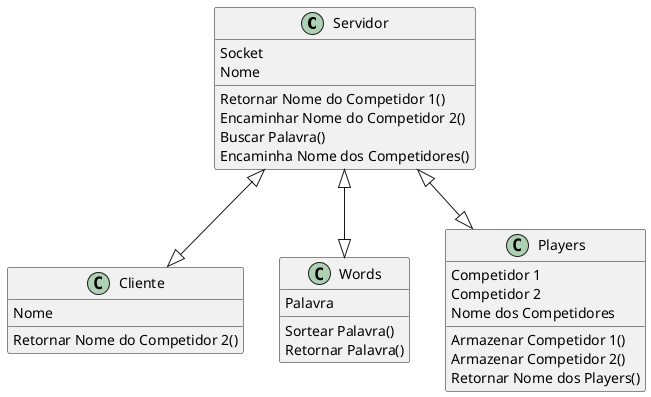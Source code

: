 @startuml

Servidor <|--|> Cliente
Servidor <|--|> Words
Servidor <|--|> Players

class Servidor{
Socket
Nome
Retornar Nome do Competidor 1()
Encaminhar Nome do Competidor 2()
Buscar Palavra()
Encaminha Nome dos Competidores()
}

class Cliente{
Nome
Retornar Nome do Competidor 2()
}

class Words{
Palavra
Sortear Palavra()
Retornar Palavra()
}

class Players {
Competidor 1
Competidor 2
Nome dos Competidores
Armazenar Competidor 1()
Armazenar Competidor 2()
Retornar Nome dos Players()

}
@enduml